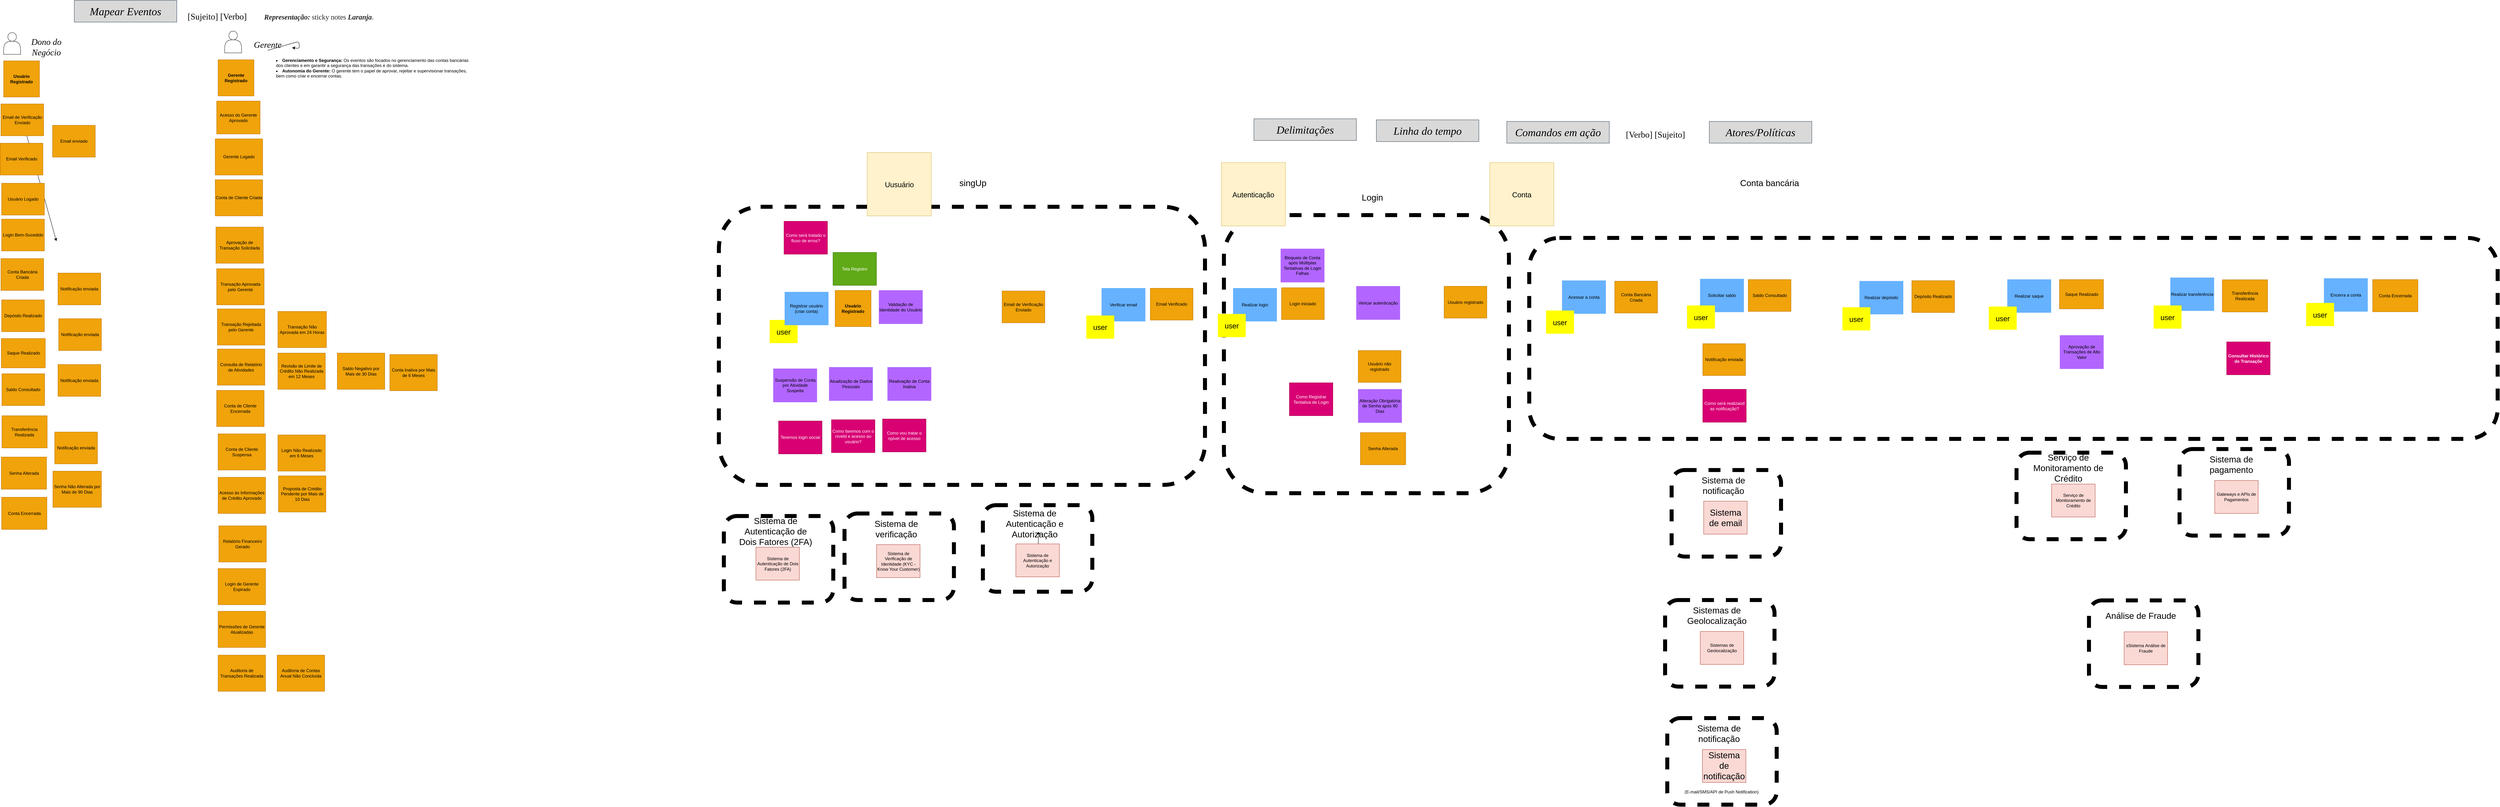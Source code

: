 <mxfile>
    <diagram id="eCkB2Y6Q5kxe24VxFly_" name="event storming">
        <mxGraphModel dx="5613" dy="5140" grid="0" gridSize="10" guides="1" tooltips="1" connect="1" arrows="1" fold="1" page="1" pageScale="1" pageWidth="827" pageHeight="1169" background="#ffffff" math="0" shadow="0">
            <root>
                <mxCell id="0"/>
                <mxCell id="1" parent="0"/>
                <mxCell id="1142" value="" style="rounded=1;whiteSpace=wrap;html=1;fillColor=none;fontColor=#ffffff;strokeColor=#000000;strokeWidth=11;dashed=1;" vertex="1" parent="1">
                    <mxGeometry x="2030.25" y="580" width="1341.75" height="768" as="geometry"/>
                </mxCell>
                <mxCell id="1143" value="" style="rounded=1;whiteSpace=wrap;html=1;fillColor=none;fontColor=#ffffff;strokeColor=#000000;strokeWidth=11;dashed=1;" vertex="1" parent="1">
                    <mxGeometry x="3424.25" y="602.95" width="786.75" height="768" as="geometry"/>
                </mxCell>
                <mxCell id="1069" value="" style="rounded=1;whiteSpace=wrap;html=1;fillColor=none;fontColor=#ffffff;strokeColor=#000000;strokeWidth=11;dashed=1;" vertex="1" parent="1">
                    <mxGeometry x="4648" y="1992" width="302" height="239" as="geometry"/>
                </mxCell>
                <mxCell id="822" value="" style="rounded=1;whiteSpace=wrap;html=1;fillColor=none;fontColor=#ffffff;strokeColor=#000000;strokeWidth=11;dashed=1;" parent="1" vertex="1">
                    <mxGeometry x="4660" y="1307" width="302" height="239" as="geometry"/>
                </mxCell>
                <mxCell id="6" value="&lt;font&gt;Mapear Eventos&lt;/font&gt;" style="rounded=0;whiteSpace=wrap;html=1;strokeColor=#314354;fontSize=30;fillColor=#D9D9D9;fontColor=#030303;fontFamily=Comic Sans MS;fontStyle=2" parent="1" vertex="1">
                    <mxGeometry x="251" y="10" width="283" height="60" as="geometry"/>
                </mxCell>
                <mxCell id="7" value="Dono do Negócio" style="text;html=1;strokeColor=none;fillColor=none;align=center;verticalAlign=middle;whiteSpace=wrap;rounded=0;fontColor=#050505;fontSize=24;fontFamily=Comic Sans MS;fontStyle=2" parent="1" vertex="1">
                    <mxGeometry x="107" y="124" width="134" height="30" as="geometry"/>
                </mxCell>
                <mxCell id="9" value="" style="shape=actor;whiteSpace=wrap;html=1;fontColor=#050505;strokeColor=#1F1F1F;" parent="1" vertex="1">
                    <mxGeometry x="56" y="99" width="47" height="60" as="geometry"/>
                </mxCell>
                <mxCell id="24" value="" style="edgeStyle=none;html=1;fontColor=#050505;startArrow=none;" parent="1" source="12" edge="1">
                    <mxGeometry relative="1" as="geometry">
                        <mxPoint x="201.741" y="675.0" as="targetPoint"/>
                    </mxGeometry>
                </mxCell>
                <mxCell id="11" value="Saque Realizado" style="shape=note;whiteSpace=wrap;html=1;backgroundOutline=1;darkOpacity=0.05;fillColor=#f0a30a;fontColor=#000000;strokeColor=#BD7000;size=0;" parent="1" vertex="1">
                    <mxGeometry x="49.5" y="943.81" width="121.5" height="81.01" as="geometry"/>
                </mxCell>
                <mxCell id="15" value="" style="shape=actor;whiteSpace=wrap;html=1;fontColor=#050505;strokeColor=#1F1F1F;" parent="1" vertex="1">
                    <mxGeometry x="666" y="95" width="47" height="60" as="geometry"/>
                </mxCell>
                <mxCell id="17" value="Gerente Logado" style="shape=note;whiteSpace=wrap;html=1;backgroundOutline=1;darkOpacity=0.05;fillColor=#f0a30a;fontColor=#000000;strokeColor=#BD7000;size=0;" parent="1" vertex="1">
                    <mxGeometry x="640" y="392.32" width="131" height="100" as="geometry"/>
                </mxCell>
                <mxCell id="30" value="Gerente" style="text;html=1;strokeColor=none;fillColor=none;align=center;verticalAlign=middle;whiteSpace=wrap;rounded=0;fontColor=#050505;fontSize=24;fontFamily=Comic Sans MS;fontStyle=2" parent="1" vertex="1">
                    <mxGeometry x="718" y="118" width="134" height="30" as="geometry"/>
                </mxCell>
                <mxCell id="58vuFV5wBw768jWy9gaz-33" value="[Sujeito] [Verbo]" style="text;html=1;strokeColor=none;fillColor=none;align=center;verticalAlign=middle;whiteSpace=wrap;rounded=0;fontColor=#050505;fontSize=24;fontFamily=Comic Sans MS;" parent="1" vertex="1">
                    <mxGeometry x="539" y="40" width="212.5" height="30" as="geometry"/>
                </mxCell>
                <mxCell id="BMqBm4EQpIkL8vKJQ7vR-39" style="edgeStyle=none;html=1;exitX=0.5;exitY=1;exitDx=0;exitDy=0;fontFamily=Comic Sans MS;fontSize=24;fontColor=#030303;" parent="1" source="30" target="30" edge="1">
                    <mxGeometry relative="1" as="geometry"/>
                </mxCell>
                <mxCell id="12" value="Email de Verificação Enviado" style="shape=note;whiteSpace=wrap;html=1;backgroundOutline=1;darkOpacity=0.05;fillColor=#f0a30a;fontColor=#000000;strokeColor=#BD7000;size=0;" parent="1" vertex="1">
                    <mxGeometry x="48.5" y="296" width="118" height="88" as="geometry"/>
                </mxCell>
                <mxCell id="35" value="Acesso do Gerente Aprovado" style="shape=note;whiteSpace=wrap;html=1;backgroundOutline=1;darkOpacity=0.05;fillColor=#f0a30a;fontColor=#000000;strokeColor=#BD7000;verticalAlign=middle;size=0;" parent="1" vertex="1">
                    <mxGeometry x="644" y="288" width="120" height="91" as="geometry"/>
                </mxCell>
                <mxCell id="36" value="Transferência Realizada" style="shape=note;whiteSpace=wrap;html=1;backgroundOutline=1;darkOpacity=0.05;fillColor=#f0a30a;fontColor=#000000;strokeColor=#BD7000;size=0;" parent="1" vertex="1">
                    <mxGeometry x="51.25" y="1157.0" width="125" height="89" as="geometry"/>
                </mxCell>
                <mxCell id="39" value="Comandos em ação" style="rounded=0;whiteSpace=wrap;html=1;strokeColor=#314354;fontSize=30;fillColor=#D9D9D9;fontColor=#030303;fontFamily=Comic Sans MS;fontStyle=2" parent="1" vertex="1">
                    <mxGeometry x="4205" y="344.32" width="283" height="60" as="geometry"/>
                </mxCell>
                <mxCell id="40" value="[Verbo] [Sujeito]" style="text;html=1;strokeColor=none;fillColor=none;align=center;verticalAlign=middle;whiteSpace=wrap;rounded=0;fontColor=#050505;fontSize=24;fontFamily=Comic Sans MS;" parent="1" vertex="1">
                    <mxGeometry x="4509" y="366.32" width="212.5" height="30" as="geometry"/>
                </mxCell>
                <mxCell id="85" value="Linha do tempo" style="rounded=0;whiteSpace=wrap;html=1;strokeColor=#314354;fontSize=30;fillColor=#D9D9D9;fontColor=#030303;fontFamily=Comic Sans MS;fontStyle=2" parent="1" vertex="1">
                    <mxGeometry x="3845" y="340" width="283" height="60" as="geometry"/>
                </mxCell>
                <mxCell id="Dizd84sY8us1NHsyG9Zg-530" value="Delimitações" style="rounded=0;whiteSpace=wrap;html=1;strokeColor=#314354;fontSize=30;fillColor=#D9D9D9;fontColor=#030303;fontFamily=Comic Sans MS;fontStyle=2" parent="1" vertex="1">
                    <mxGeometry x="3507" y="337" width="283" height="60" as="geometry"/>
                </mxCell>
                <mxCell id="ym7X-dYkMH4E9a0Dyk0I-491" value="Atores/Políticas" style="rounded=0;whiteSpace=wrap;html=1;strokeColor=#314354;fontSize=30;fillColor=#D9D9D9;fontColor=#030303;fontFamily=Comic Sans MS;fontStyle=2" parent="1" vertex="1">
                    <mxGeometry x="4764" y="344.32" width="283" height="60" as="geometry"/>
                </mxCell>
                <mxCell id="732" value="Depósito Realizado" style="shape=note;whiteSpace=wrap;html=1;backgroundOutline=1;darkOpacity=0.05;fillColor=#f0a30a;fontColor=#000000;strokeColor=#BD7000;size=0;" parent="1" vertex="1">
                    <mxGeometry x="50.5" y="837" width="118" height="88" as="geometry"/>
                </mxCell>
                <mxCell id="789" value="Login&amp;nbsp;" style="text;html=1;strokeColor=none;fillColor=none;align=center;verticalAlign=middle;whiteSpace=wrap;rounded=0;dashed=1;fontSize=24;fontColor=#000000;" parent="1" vertex="1">
                    <mxGeometry x="3689" y="540.19" width="297" height="30" as="geometry"/>
                </mxCell>
                <mxCell id="800" value="&lt;span style=&quot;font-size: 24px;&quot;&gt;Sistema de email&lt;/span&gt;" style="shape=note;whiteSpace=wrap;html=1;backgroundOutline=1;darkOpacity=0.05;fillColor=#fad9d5;strokeColor=#ae4132;verticalAlign=middle;size=0;fontColor=#000000;" parent="1" vertex="1">
                    <mxGeometry x="4748.5" y="1393" width="120" height="91" as="geometry"/>
                </mxCell>
                <mxCell id="801" value="&lt;strong&gt;Usuário Registrado&lt;/strong&gt;" style="shape=note;whiteSpace=wrap;html=1;backgroundOutline=1;darkOpacity=0.05;fillColor=#f0a30a;fontColor=#000000;strokeColor=#BD7000;size=0;" parent="1" vertex="1">
                    <mxGeometry x="56" y="177" width="99" height="100" as="geometry"/>
                </mxCell>
                <mxCell id="803" value="Email Verificado" style="shape=note;whiteSpace=wrap;html=1;backgroundOutline=1;darkOpacity=0.05;fillColor=#f0a30a;fontColor=#000000;strokeColor=#BD7000;size=0;" parent="1" vertex="1">
                    <mxGeometry x="46.5" y="404.32" width="118" height="88" as="geometry"/>
                </mxCell>
                <mxCell id="805" value="Login Bem-Sucedido" style="shape=note;whiteSpace=wrap;html=1;backgroundOutline=1;darkOpacity=0.05;fillColor=#f0a30a;fontColor=#000000;strokeColor=#BD7000;size=0;" parent="1" vertex="1">
                    <mxGeometry x="50.5" y="614" width="118" height="88" as="geometry"/>
                </mxCell>
                <mxCell id="806" value="Conta Bancária Criada" style="shape=note;whiteSpace=wrap;html=1;backgroundOutline=1;darkOpacity=0.05;fillColor=#f0a30a;fontColor=#000000;strokeColor=#BD7000;size=0;" parent="1" vertex="1">
                    <mxGeometry x="48.5" y="723" width="118" height="88" as="geometry"/>
                </mxCell>
                <mxCell id="807" value="Usuário Logado" style="shape=note;whiteSpace=wrap;html=1;backgroundOutline=1;darkOpacity=0.05;fillColor=#f0a30a;fontColor=#000000;strokeColor=#BD7000;size=0;" parent="1" vertex="1">
                    <mxGeometry x="50.5" y="514.95" width="118" height="88" as="geometry"/>
                </mxCell>
                <mxCell id="808" value="Saldo Consultado" style="shape=note;whiteSpace=wrap;html=1;backgroundOutline=1;darkOpacity=0.05;fillColor=#f0a30a;fontColor=#000000;strokeColor=#BD7000;size=0;" parent="1" vertex="1">
                    <mxGeometry x="51.25" y="1041" width="118" height="88" as="geometry"/>
                </mxCell>
                <mxCell id="809" value="&lt;strong&gt;Gerente Registrado&lt;/strong&gt;" style="shape=note;whiteSpace=wrap;html=1;backgroundOutline=1;darkOpacity=0.05;fillColor=#f0a30a;fontColor=#000000;strokeColor=#BD7000;size=0;" parent="1" vertex="1">
                    <mxGeometry x="648" y="174" width="99" height="100" as="geometry"/>
                </mxCell>
                <mxCell id="810" value="Conta de Cliente Criada" style="shape=note;whiteSpace=wrap;html=1;backgroundOutline=1;darkOpacity=0.05;fillColor=#f0a30a;fontColor=#000000;strokeColor=#BD7000;size=0;" parent="1" vertex="1">
                    <mxGeometry x="640" y="505.19" width="131" height="100" as="geometry"/>
                </mxCell>
                <mxCell id="812" value="Aprovação de Transação Solicitada" style="shape=note;whiteSpace=wrap;html=1;backgroundOutline=1;darkOpacity=0.05;fillColor=#f0a30a;fontColor=#000000;strokeColor=#BD7000;size=0;" parent="1" vertex="1">
                    <mxGeometry x="642" y="636" width="131" height="100" as="geometry"/>
                </mxCell>
                <mxCell id="824" value="Sistema de notificação" style="text;html=1;strokeColor=none;fillColor=none;align=center;verticalAlign=middle;whiteSpace=wrap;rounded=0;dashed=1;fontSize=24;fontColor=#000000;" parent="1" vertex="1">
                    <mxGeometry x="4700" y="1335" width="206" height="30" as="geometry"/>
                </mxCell>
                <mxCell id="845" value="Conta bancária" style="text;html=1;strokeColor=none;fillColor=none;align=center;verticalAlign=middle;whiteSpace=wrap;rounded=0;dashed=1;fontSize=24;fontColor=#000000;" parent="1" vertex="1">
                    <mxGeometry x="4782" y="474" width="297" height="82" as="geometry"/>
                </mxCell>
                <mxCell id="909" value="Tela Registro" style="shape=note;whiteSpace=wrap;html=1;backgroundOutline=1;darkOpacity=0.05;fillColor=#60a917;fontColor=#ffffff;strokeColor=#2D7600;verticalAlign=middle;size=0;" parent="1" vertex="1">
                    <mxGeometry x="2345.25" y="706" width="120" height="91" as="geometry"/>
                </mxCell>
                <mxCell id="1004" value="user" style="shape=note;whiteSpace=wrap;html=1;backgroundOutline=1;darkOpacity=0.05;fillColor=#FFFF00;fontColor=#000000;strokeColor=#FFFF00;verticalAlign=middle;size=0;direction=north;fontSize=20;" parent="1" vertex="1">
                    <mxGeometry x="2171" y="893" width="76" height="63" as="geometry"/>
                </mxCell>
                <mxCell id="1024" value="Senha Alterada" style="shape=note;whiteSpace=wrap;html=1;backgroundOutline=1;darkOpacity=0.05;fillColor=#f0a30a;fontColor=#000000;strokeColor=#BD7000;size=0;" vertex="1" parent="1">
                    <mxGeometry x="49.5" y="1271.0" width="125" height="89" as="geometry"/>
                </mxCell>
                <mxCell id="1025" value="Conta Encerrada" style="shape=note;whiteSpace=wrap;html=1;backgroundOutline=1;darkOpacity=0.05;fillColor=#f0a30a;fontColor=#000000;strokeColor=#BD7000;size=0;" vertex="1" parent="1">
                    <mxGeometry x="50.5" y="1382.0" width="125" height="89" as="geometry"/>
                </mxCell>
                <mxCell id="1026" value="Transação Aprovada pelo Gerente" style="shape=note;whiteSpace=wrap;html=1;backgroundOutline=1;darkOpacity=0.05;fillColor=#f0a30a;fontColor=#000000;strokeColor=#BD7000;size=0;" vertex="1" parent="1">
                    <mxGeometry x="644" y="751" width="131" height="100" as="geometry"/>
                </mxCell>
                <mxCell id="1027" value="Transação Rejeitada pelo Gerente" style="shape=note;whiteSpace=wrap;html=1;backgroundOutline=1;darkOpacity=0.05;fillColor=#f0a30a;fontColor=#000000;strokeColor=#BD7000;size=0;" vertex="1" parent="1">
                    <mxGeometry x="646" y="862" width="131" height="100" as="geometry"/>
                </mxCell>
                <mxCell id="1028" value="Consulta de Relatório de Atividades" style="shape=note;whiteSpace=wrap;html=1;backgroundOutline=1;darkOpacity=0.05;fillColor=#f0a30a;fontColor=#000000;strokeColor=#BD7000;size=0;" vertex="1" parent="1">
                    <mxGeometry x="646" y="972.7" width="131" height="100" as="geometry"/>
                </mxCell>
                <mxCell id="1029" value="Conta de Cliente Encerrada" style="shape=note;whiteSpace=wrap;html=1;backgroundOutline=1;darkOpacity=0.05;fillColor=#f0a30a;fontColor=#000000;strokeColor=#BD7000;size=0;" vertex="1" parent="1">
                    <mxGeometry x="644" y="1087" width="131" height="100" as="geometry"/>
                </mxCell>
                <mxCell id="1030" value="Conta de Cliente Suspensa" style="shape=note;whiteSpace=wrap;html=1;backgroundOutline=1;darkOpacity=0.05;fillColor=#f0a30a;fontColor=#000000;strokeColor=#BD7000;size=0;" vertex="1" parent="1">
                    <mxGeometry x="648" y="1207" width="131" height="100" as="geometry"/>
                </mxCell>
                <mxCell id="1031" value="Acesso às Informações de Crédito Aprovado" style="shape=note;whiteSpace=wrap;html=1;backgroundOutline=1;darkOpacity=0.05;fillColor=#f0a30a;fontColor=#000000;strokeColor=#BD7000;size=0;" vertex="1" parent="1">
                    <mxGeometry x="648" y="1327" width="131" height="100" as="geometry"/>
                </mxCell>
                <mxCell id="1032" value="Relatório Financeiro Gerado" style="shape=note;whiteSpace=wrap;html=1;backgroundOutline=1;darkOpacity=0.05;fillColor=#f0a30a;fontColor=#000000;strokeColor=#BD7000;size=0;" vertex="1" parent="1">
                    <mxGeometry x="650" y="1461" width="131" height="100" as="geometry"/>
                </mxCell>
                <mxCell id="1033" value="Login de Gerente Expirado" style="shape=note;whiteSpace=wrap;html=1;backgroundOutline=1;darkOpacity=0.05;fillColor=#f0a30a;fontColor=#000000;strokeColor=#BD7000;size=0;" vertex="1" parent="1">
                    <mxGeometry x="648" y="1579" width="131" height="100" as="geometry"/>
                </mxCell>
                <mxCell id="1034" value="Permissões de Gerente Atualizadas" style="shape=note;whiteSpace=wrap;html=1;backgroundOutline=1;darkOpacity=0.05;fillColor=#f0a30a;fontColor=#000000;strokeColor=#BD7000;size=0;" vertex="1" parent="1">
                    <mxGeometry x="648" y="1697" width="131" height="100" as="geometry"/>
                </mxCell>
                <mxCell id="1035" value="Auditoria de Transações Realizada" style="shape=note;whiteSpace=wrap;html=1;backgroundOutline=1;darkOpacity=0.05;fillColor=#f0a30a;fontColor=#000000;strokeColor=#BD7000;size=0;" vertex="1" parent="1">
                    <mxGeometry x="648" y="1818" width="131" height="100" as="geometry"/>
                </mxCell>
                <mxCell id="1036" value="&lt;li&gt;&lt;strong&gt;Gerenciamento e Segurança:&lt;/strong&gt; Os eventos são focados no gerenciamento das contas bancárias dos clientes e em garantir a segurança das transações e do sistema.&lt;/li&gt;&lt;li&gt;&lt;strong&gt;Autonomia do Gerente:&lt;/strong&gt; O gerente tem o papel de aprovar, rejeitar e supervisionar transações, bem como criar e encerrar contas.&lt;/li&gt;" style="text;whiteSpace=wrap;html=1;fontColor=#000000;" vertex="1" parent="1">
                    <mxGeometry x="806" y="162" width="550" height="92" as="geometry"/>
                </mxCell>
                <mxCell id="1037" value="&lt;strong&gt;Usuário Registrado&lt;/strong&gt;" style="shape=note;whiteSpace=wrap;html=1;backgroundOutline=1;darkOpacity=0.05;fillColor=#f0a30a;fontColor=#000000;strokeColor=#BD7000;size=0;" vertex="1" parent="1">
                    <mxGeometry x="2351.25" y="811" width="99" height="100" as="geometry"/>
                </mxCell>
                <mxCell id="1038" value="Email de Verificação Enviado" style="shape=note;whiteSpace=wrap;html=1;backgroundOutline=1;darkOpacity=0.05;fillColor=#f0a30a;fontColor=#000000;strokeColor=#BD7000;size=0;" vertex="1" parent="1">
                    <mxGeometry x="2812" y="812.5" width="118" height="88" as="geometry"/>
                </mxCell>
                <mxCell id="1039" value="Email Verificado" style="shape=note;whiteSpace=wrap;html=1;backgroundOutline=1;darkOpacity=0.05;fillColor=#f0a30a;fontColor=#000000;strokeColor=#BD7000;size=0;" vertex="1" parent="1">
                    <mxGeometry x="3221" y="805.0" width="118" height="88" as="geometry"/>
                </mxCell>
                <mxCell id="1040" value="Usuário registrado" style="shape=note;whiteSpace=wrap;html=1;backgroundOutline=1;darkOpacity=0.05;fillColor=#f0a30a;fontColor=#000000;strokeColor=#BD7000;size=0;" vertex="1" parent="1">
                    <mxGeometry x="4032" y="799.5" width="118" height="88" as="geometry"/>
                </mxCell>
                <mxCell id="1042" value="&lt;strong style=&quot;box-sizing: inherit; font-weight: 700; font-family: source-serif-pro, Georgia, Cambria, &amp;quot;Times New Roman&amp;quot;, Times, serif; color: rgb(36, 36, 36); font-size: 20px; font-style: normal; font-variant-ligatures: normal; font-variant-caps: normal; letter-spacing: -0.06px; orphans: 2; text-align: start; text-indent: 0px; text-transform: none; widows: 2; word-spacing: 0px; -webkit-text-stroke-width: 0px; background-color: rgb(255, 255, 255); text-decoration-thickness: initial; text-decoration-style: initial; text-decoration-color: initial;&quot; class=&quot;mv gv&quot;&gt;&lt;em style=&quot;box-sizing: inherit; font-style: italic;&quot; class=&quot;nv&quot;&gt;Representação:&lt;/em&gt;&lt;/strong&gt;&lt;span style=&quot;color: rgb(36, 36, 36); font-family: source-serif-pro, Georgia, Cambria, &amp;quot;Times New Roman&amp;quot;, Times, serif; font-size: 20px; font-style: normal; font-variant-ligatures: normal; font-variant-caps: normal; font-weight: 400; letter-spacing: -0.06px; orphans: 2; text-align: start; text-indent: 0px; text-transform: none; widows: 2; word-spacing: 0px; -webkit-text-stroke-width: 0px; background-color: rgb(255, 255, 255); text-decoration-thickness: initial; text-decoration-style: initial; text-decoration-color: initial; float: none; display: inline !important;&quot;&gt;&lt;span&gt;&amp;nbsp;&lt;/span&gt;sticky notes&lt;span&gt;&amp;nbsp;&lt;/span&gt;&lt;/span&gt;&lt;strong style=&quot;box-sizing: inherit; font-weight: 700; font-family: source-serif-pro, Georgia, Cambria, &amp;quot;Times New Roman&amp;quot;, Times, serif; color: rgb(36, 36, 36); font-size: 20px; font-style: normal; font-variant-ligatures: normal; font-variant-caps: normal; letter-spacing: -0.06px; orphans: 2; text-align: start; text-indent: 0px; text-transform: none; widows: 2; word-spacing: 0px; -webkit-text-stroke-width: 0px; background-color: rgb(255, 255, 255); text-decoration-thickness: initial; text-decoration-style: initial; text-decoration-color: initial;&quot; class=&quot;mv gv&quot;&gt;&lt;em style=&quot;box-sizing: inherit; font-style: italic;&quot; class=&quot;nv&quot;&gt;Laranja&lt;/em&gt;&lt;/strong&gt;&lt;span style=&quot;color: rgb(36, 36, 36); font-family: source-serif-pro, Georgia, Cambria, &amp;quot;Times New Roman&amp;quot;, Times, serif; font-size: 20px; font-style: normal; font-variant-ligatures: normal; font-variant-caps: normal; font-weight: 400; letter-spacing: -0.06px; orphans: 2; text-align: start; text-indent: 0px; text-transform: none; widows: 2; word-spacing: 0px; -webkit-text-stroke-width: 0px; background-color: rgb(255, 255, 255); text-decoration-thickness: initial; text-decoration-style: initial; text-decoration-color: initial; float: none; display: inline !important;&quot;&gt;.&lt;/span&gt;" style="text;whiteSpace=wrap;html=1;fontColor=#000000;" vertex="1" parent="1">
                    <mxGeometry x="773.003" y="36.997" width="330" height="46" as="geometry"/>
                </mxCell>
                <mxCell id="1044" value="Conta Bancária Criada" style="shape=note;whiteSpace=wrap;html=1;backgroundOutline=1;darkOpacity=0.05;fillColor=#f0a30a;fontColor=#000000;strokeColor=#BD7000;size=0;" vertex="1" parent="1">
                    <mxGeometry x="4503" y="785.5" width="118" height="88" as="geometry"/>
                </mxCell>
                <mxCell id="1045" value="Depósito Realizado" style="shape=note;whiteSpace=wrap;html=1;backgroundOutline=1;darkOpacity=0.05;fillColor=#f0a30a;fontColor=#000000;strokeColor=#BD7000;size=0;" vertex="1" parent="1">
                    <mxGeometry x="5323" y="784" width="118" height="88" as="geometry"/>
                </mxCell>
                <mxCell id="1046" value="Saque Realizado" style="shape=note;whiteSpace=wrap;html=1;backgroundOutline=1;darkOpacity=0.05;fillColor=#f0a30a;fontColor=#000000;strokeColor=#BD7000;size=0;" vertex="1" parent="1">
                    <mxGeometry x="5730.5" y="781" width="121.5" height="81.01" as="geometry"/>
                </mxCell>
                <mxCell id="1047" value="Saldo Consultado" style="shape=note;whiteSpace=wrap;html=1;backgroundOutline=1;darkOpacity=0.05;fillColor=#f0a30a;fontColor=#000000;strokeColor=#BD7000;size=0;" vertex="1" parent="1">
                    <mxGeometry x="4871.5" y="781" width="118" height="88" as="geometry"/>
                </mxCell>
                <mxCell id="1048" value="Transferência Realizada" style="shape=note;whiteSpace=wrap;html=1;backgroundOutline=1;darkOpacity=0.05;fillColor=#f0a30a;fontColor=#000000;strokeColor=#BD7000;size=0;" vertex="1" parent="1">
                    <mxGeometry x="6180" y="781.5" width="125" height="89" as="geometry"/>
                </mxCell>
                <mxCell id="1049" value="Senha Alterada" style="shape=note;whiteSpace=wrap;html=1;backgroundOutline=1;darkOpacity=0.05;fillColor=#f0a30a;fontColor=#000000;strokeColor=#BD7000;size=0;" vertex="1" parent="1">
                    <mxGeometry x="3801" y="1203.51" width="125" height="89" as="geometry"/>
                </mxCell>
                <mxCell id="1050" value="Conta Encerrada" style="shape=note;whiteSpace=wrap;html=1;backgroundOutline=1;darkOpacity=0.05;fillColor=#f0a30a;fontColor=#000000;strokeColor=#BD7000;size=0;" vertex="1" parent="1">
                    <mxGeometry x="6595" y="781.0" width="125" height="89" as="geometry"/>
                </mxCell>
                <mxCell id="1052" value="Proposta de Crédito Pendente por Mais de 10 Dias" style="shape=note;whiteSpace=wrap;html=1;backgroundOutline=1;darkOpacity=0.05;fillColor=#f0a30a;fontColor=#000000;strokeColor=#BD7000;size=0;" vertex="1" parent="1">
                    <mxGeometry x="814.5" y="1323" width="131" height="100" as="geometry"/>
                </mxCell>
                <mxCell id="1053" value="Conta Inativa por Mais de 6 Meses" style="shape=note;whiteSpace=wrap;html=1;backgroundOutline=1;darkOpacity=0.05;fillColor=#f0a30a;fontColor=#000000;strokeColor=#BD7000;size=0;" vertex="1" parent="1">
                    <mxGeometry x="1122" y="988" width="131" height="100" as="geometry"/>
                </mxCell>
                <mxCell id="1054" value="Transação Não Aprovada em 24 Horas" style="shape=note;whiteSpace=wrap;html=1;backgroundOutline=1;darkOpacity=0.05;fillColor=#f0a30a;fontColor=#000000;strokeColor=#BD7000;size=0;" vertex="1" parent="1">
                    <mxGeometry x="813" y="869" width="134" height="100" as="geometry"/>
                </mxCell>
                <mxCell id="1055" value="Senha Não Alterada por Mais de 90 Dias" style="shape=note;whiteSpace=wrap;html=1;backgroundOutline=1;darkOpacity=0.05;fillColor=#f0a30a;fontColor=#000000;strokeColor=#BD7000;size=0;" vertex="1" parent="1">
                    <mxGeometry x="192" y="1310" width="134" height="100" as="geometry"/>
                </mxCell>
                <mxCell id="1056" value="Revisão de Limite de Crédito Não Realizada em 12 Meses" style="shape=note;whiteSpace=wrap;html=1;backgroundOutline=1;darkOpacity=0.05;fillColor=#f0a30a;fontColor=#000000;strokeColor=#BD7000;size=0;" vertex="1" parent="1">
                    <mxGeometry x="813" y="984" width="131" height="100" as="geometry"/>
                </mxCell>
                <mxCell id="1057" value="Saldo Negativo por Mais de 30 Dias" style="shape=note;whiteSpace=wrap;html=1;backgroundOutline=1;darkOpacity=0.05;fillColor=#f0a30a;fontColor=#000000;strokeColor=#BD7000;size=0;" vertex="1" parent="1">
                    <mxGeometry x="977" y="984" width="131" height="100" as="geometry"/>
                </mxCell>
                <mxCell id="1058" value="Login Não Realizado em 6 Meses" style="shape=note;whiteSpace=wrap;html=1;backgroundOutline=1;darkOpacity=0.05;fillColor=#f0a30a;fontColor=#000000;strokeColor=#BD7000;size=0;" vertex="1" parent="1">
                    <mxGeometry x="813" y="1210" width="131" height="100" as="geometry"/>
                </mxCell>
                <mxCell id="1060" value="Auditoria de Contas Anual Não Concluída" style="shape=note;whiteSpace=wrap;html=1;backgroundOutline=1;darkOpacity=0.05;fillColor=#f0a30a;fontColor=#000000;strokeColor=#BD7000;size=0;" vertex="1" parent="1">
                    <mxGeometry x="811" y="1818" width="131" height="100" as="geometry"/>
                </mxCell>
                <mxCell id="1061" value="Email enviado" style="shape=note;whiteSpace=wrap;html=1;backgroundOutline=1;darkOpacity=0.05;fillColor=#f0a30a;fontColor=#000000;strokeColor=#BD7000;size=0;" vertex="1" parent="1">
                    <mxGeometry x="191" y="355" width="118" height="88" as="geometry"/>
                </mxCell>
                <mxCell id="1062" value="Notificação enviada" style="shape=note;whiteSpace=wrap;html=1;backgroundOutline=1;darkOpacity=0.05;fillColor=#f0a30a;fontColor=#000000;strokeColor=#BD7000;size=0;" vertex="1" parent="1">
                    <mxGeometry x="206" y="763" width="118" height="88" as="geometry"/>
                </mxCell>
                <mxCell id="1063" value="Notificação enviada" style="shape=note;whiteSpace=wrap;html=1;backgroundOutline=1;darkOpacity=0.05;fillColor=#f0a30a;fontColor=#000000;strokeColor=#BD7000;size=0;" vertex="1" parent="1">
                    <mxGeometry x="208" y="889" width="118" height="88" as="geometry"/>
                </mxCell>
                <mxCell id="1064" value="Notificação enviada" style="shape=note;whiteSpace=wrap;html=1;backgroundOutline=1;darkOpacity=0.05;fillColor=#f0a30a;fontColor=#000000;strokeColor=#BD7000;size=0;" vertex="1" parent="1">
                    <mxGeometry x="206" y="1015.51" width="118" height="88" as="geometry"/>
                </mxCell>
                <mxCell id="1065" value="Notificação enviada" style="shape=note;whiteSpace=wrap;html=1;backgroundOutline=1;darkOpacity=0.05;fillColor=#f0a30a;fontColor=#000000;strokeColor=#BD7000;size=0;" vertex="1" parent="1">
                    <mxGeometry x="197" y="1202" width="118" height="88" as="geometry"/>
                </mxCell>
                <mxCell id="1068" value="Sistema de notificação" style="text;html=1;strokeColor=none;fillColor=none;align=center;verticalAlign=middle;whiteSpace=wrap;rounded=0;dashed=1;fontSize=24;fontColor=#000000;" vertex="1" parent="1">
                    <mxGeometry x="4688" y="2020" width="206" height="30" as="geometry"/>
                </mxCell>
                <mxCell id="1070" value="Notificação enviada" style="shape=note;whiteSpace=wrap;html=1;backgroundOutline=1;darkOpacity=0.05;fillColor=#f0a30a;fontColor=#000000;strokeColor=#BD7000;size=0;" vertex="1" parent="1">
                    <mxGeometry x="4746" y="958" width="118" height="88" as="geometry"/>
                </mxCell>
                <mxCell id="1081" value="Como será tratado o fluxo de erros?" style="shape=note;whiteSpace=wrap;html=1;backgroundOutline=1;darkOpacity=0.05;fillColor=#d80073;fontColor=#ffffff;strokeColor=#A50040;verticalAlign=middle;size=0;" vertex="1" parent="1">
                    <mxGeometry x="2210" y="620" width="120" height="91" as="geometry"/>
                </mxCell>
                <mxCell id="1082" value="Como será realizaod as notificação?" style="shape=note;whiteSpace=wrap;html=1;backgroundOutline=1;darkOpacity=0.05;fillColor=#d80073;fontColor=#ffffff;strokeColor=#A50040;verticalAlign=middle;size=0;" vertex="1" parent="1">
                    <mxGeometry x="4746" y="1084" width="120" height="91" as="geometry"/>
                </mxCell>
                <mxCell id="1083" value="Como faremos com o níveld e acesso ao usuário?" style="shape=note;whiteSpace=wrap;html=1;backgroundOutline=1;darkOpacity=0.05;fillColor=#d80073;fontColor=#ffffff;strokeColor=#A50040;verticalAlign=middle;size=0;" vertex="1" parent="1">
                    <mxGeometry x="2341" y="1168" width="120" height="91" as="geometry"/>
                </mxCell>
                <mxCell id="1084" value="Validação de Identidade do Usuário" style="shape=note;whiteSpace=wrap;html=1;backgroundOutline=1;darkOpacity=0.05;fillColor=#B266FF;fontColor=#000000;strokeColor=#B266FF;verticalAlign=middle;size=0;" vertex="1" parent="1">
                    <mxGeometry x="2472.25" y="811" width="120" height="92" as="geometry"/>
                </mxCell>
                <mxCell id="1085" value="Bloqueio de Conta após Múltiplas Tentativas de Login Falhas" style="shape=note;whiteSpace=wrap;html=1;backgroundOutline=1;darkOpacity=0.05;fillColor=#B266FF;fontColor=#000000;strokeColor=#B266FF;verticalAlign=middle;size=0;" vertex="1" parent="1">
                    <mxGeometry x="3581.25" y="696.2" width="120" height="92" as="geometry"/>
                </mxCell>
                <mxCell id="1087" value="Login iniciado" style="shape=note;whiteSpace=wrap;html=1;backgroundOutline=1;darkOpacity=0.05;fillColor=#f0a30a;fontColor=#000000;strokeColor=#BD7000;size=0;" vertex="1" parent="1">
                    <mxGeometry x="3583.25" y="803.5" width="118" height="88" as="geometry"/>
                </mxCell>
                <mxCell id="1088" value="Alteração Obrigatória de Senha após 90 Dias" style="shape=note;whiteSpace=wrap;html=1;backgroundOutline=1;darkOpacity=0.05;fillColor=#B266FF;fontColor=#000000;strokeColor=#B266FF;verticalAlign=middle;size=0;" vertex="1" parent="1">
                    <mxGeometry x="3795" y="1084" width="120" height="92" as="geometry"/>
                </mxCell>
                <mxCell id="1089" value="Aprovação de Transações de Alto Valor" style="shape=note;whiteSpace=wrap;html=1;backgroundOutline=1;darkOpacity=0.05;fillColor=#B266FF;fontColor=#000000;strokeColor=#B266FF;verticalAlign=middle;size=0;" vertex="1" parent="1">
                    <mxGeometry x="5732" y="935.19" width="120" height="92" as="geometry"/>
                </mxCell>
                <mxCell id="1092" value="Reativação de Conta Inativa" style="shape=note;whiteSpace=wrap;html=1;backgroundOutline=1;darkOpacity=0.05;fillColor=#B266FF;fontColor=#000000;strokeColor=#B266FF;verticalAlign=middle;size=0;" vertex="1" parent="1">
                    <mxGeometry x="2496" y="1023.31" width="120" height="92" as="geometry"/>
                </mxCell>
                <mxCell id="1093" value="Suspensão de Conta por Atividade Suspeita" style="shape=note;whiteSpace=wrap;html=1;backgroundOutline=1;darkOpacity=0.05;fillColor=#B266FF;fontColor=#000000;strokeColor=#B266FF;verticalAlign=middle;size=0;" vertex="1" parent="1">
                    <mxGeometry x="2180.75" y="1027.19" width="120" height="92" as="geometry"/>
                </mxCell>
                <mxCell id="1094" value="Atualização de Dados Pessoais" style="shape=note;whiteSpace=wrap;html=1;backgroundOutline=1;darkOpacity=0.05;fillColor=#B266FF;fontColor=#000000;strokeColor=#B266FF;verticalAlign=middle;size=0;" vertex="1" parent="1">
                    <mxGeometry x="2334.75" y="1023.19" width="120" height="92" as="geometry"/>
                </mxCell>
                <mxCell id="1095" value="" style="rounded=1;whiteSpace=wrap;html=1;fillColor=none;fontColor=#ffffff;strokeColor=#000000;strokeWidth=11;dashed=1;" vertex="1" parent="1">
                    <mxGeometry x="2377" y="1427" width="302" height="239" as="geometry"/>
                </mxCell>
                <mxCell id="1096" value="Sistema de Verificação de Identidade (KYC - Know Your Customer)" style="shape=note;whiteSpace=wrap;html=1;backgroundOutline=1;darkOpacity=0.05;fillColor=#fad9d5;strokeColor=#ae4132;verticalAlign=middle;size=0;fontColor=#000000;" vertex="1" parent="1">
                    <mxGeometry x="2465.5" y="1513" width="120" height="91" as="geometry"/>
                </mxCell>
                <mxCell id="1097" value="Sistema de verificação" style="text;html=1;strokeColor=none;fillColor=none;align=center;verticalAlign=middle;whiteSpace=wrap;rounded=0;dashed=1;fontSize=24;fontColor=#000000;" vertex="1" parent="1">
                    <mxGeometry x="2417" y="1455" width="206" height="30" as="geometry"/>
                </mxCell>
                <mxCell id="1098" value="" style="rounded=1;whiteSpace=wrap;html=1;fillColor=none;fontColor=#ffffff;strokeColor=#000000;strokeWidth=11;dashed=1;" vertex="1" parent="1">
                    <mxGeometry x="2759" y="1404" width="302" height="239" as="geometry"/>
                </mxCell>
                <mxCell id="1101" style="edgeStyle=none;html=1;entryX=0.553;entryY=1.195;entryDx=0;entryDy=0;entryPerimeter=0;fontColor=#000000;" edge="1" parent="1" source="1099" target="1100">
                    <mxGeometry relative="1" as="geometry"/>
                </mxCell>
                <mxCell id="1099" value="Sistema de Autenticação e Autorização" style="shape=note;whiteSpace=wrap;html=1;backgroundOutline=1;darkOpacity=0.05;fillColor=#fad9d5;strokeColor=#ae4132;verticalAlign=middle;size=0;fontColor=#000000;" vertex="1" parent="1">
                    <mxGeometry x="2850" y="1511" width="120" height="91" as="geometry"/>
                </mxCell>
                <mxCell id="1100" value="Sistema de Autenticação e Autorização" style="text;html=1;strokeColor=none;fillColor=none;align=center;verticalAlign=middle;whiteSpace=wrap;rounded=0;dashed=1;fontSize=24;fontColor=#000000;" vertex="1" parent="1">
                    <mxGeometry x="2799" y="1441" width="206" height="30" as="geometry"/>
                </mxCell>
                <mxCell id="1102" value="&lt;span style=&quot;font-size: 24px;&quot;&gt;Sistema de notificação&lt;/span&gt;" style="shape=note;whiteSpace=wrap;html=1;backgroundOutline=1;darkOpacity=0.05;fillColor=#fad9d5;strokeColor=#ae4132;verticalAlign=middle;size=0;fontColor=#000000;" vertex="1" parent="1">
                    <mxGeometry x="4745" y="2078.8" width="120" height="91" as="geometry"/>
                </mxCell>
                <mxCell id="1103" value="(E-mail/SMS/API de Push Notification)" style="text;whiteSpace=wrap;html=1;fontColor=#000000;" vertex="1" parent="1">
                    <mxGeometry x="4694.004" y="2181.799" width="232" height="36" as="geometry"/>
                </mxCell>
                <mxCell id="1104" value="" style="rounded=1;whiteSpace=wrap;html=1;fillColor=none;fontColor=#ffffff;strokeColor=#000000;strokeWidth=11;dashed=1;" vertex="1" parent="1">
                    <mxGeometry x="6062" y="1249" width="302" height="239" as="geometry"/>
                </mxCell>
                <mxCell id="1105" value="Sistema de pagamento" style="text;html=1;strokeColor=none;fillColor=none;align=center;verticalAlign=middle;whiteSpace=wrap;rounded=0;dashed=1;fontSize=24;fontColor=#000000;" vertex="1" parent="1">
                    <mxGeometry x="6102" y="1277" width="206" height="30" as="geometry"/>
                </mxCell>
                <mxCell id="1106" value="Gateways e APIs de Pagamentos" style="shape=note;whiteSpace=wrap;html=1;backgroundOutline=1;darkOpacity=0.05;fillColor=#fad9d5;strokeColor=#ae4132;verticalAlign=middle;size=0;fontColor=#000000;" vertex="1" parent="1">
                    <mxGeometry x="6159" y="1335.8" width="120" height="91" as="geometry"/>
                </mxCell>
                <mxCell id="1108" value="" style="rounded=1;whiteSpace=wrap;html=1;fillColor=none;fontColor=#ffffff;strokeColor=#000000;strokeWidth=11;dashed=1;" vertex="1" parent="1">
                    <mxGeometry x="5812" y="1667" width="302" height="239" as="geometry"/>
                </mxCell>
                <mxCell id="1109" value="Análise de Fraude" style="text;html=1;strokeColor=none;fillColor=none;align=center;verticalAlign=middle;whiteSpace=wrap;rounded=0;dashed=1;fontSize=24;fontColor=#000000;" vertex="1" parent="1">
                    <mxGeometry x="5852" y="1695" width="206" height="30" as="geometry"/>
                </mxCell>
                <mxCell id="1110" value="sSistema&amp;nbsp;Análise de Fraude" style="shape=note;whiteSpace=wrap;html=1;backgroundOutline=1;darkOpacity=0.05;fillColor=#fad9d5;strokeColor=#ae4132;verticalAlign=middle;size=0;fontColor=#000000;" vertex="1" parent="1">
                    <mxGeometry x="5909" y="1753.8" width="120" height="91" as="geometry"/>
                </mxCell>
                <mxCell id="1112" value="" style="rounded=1;whiteSpace=wrap;html=1;fillColor=none;fontColor=#ffffff;strokeColor=#000000;strokeWidth=11;dashed=1;" vertex="1" parent="1">
                    <mxGeometry x="4642" y="1666" width="302" height="239" as="geometry"/>
                </mxCell>
                <mxCell id="1113" value="Sistemas de Geolocalização" style="text;html=1;strokeColor=none;fillColor=none;align=center;verticalAlign=middle;whiteSpace=wrap;rounded=0;dashed=1;fontSize=24;fontColor=#000000;" vertex="1" parent="1">
                    <mxGeometry x="4682" y="1694" width="206" height="30" as="geometry"/>
                </mxCell>
                <mxCell id="1114" value="Sistemas de Geolocalização" style="shape=note;whiteSpace=wrap;html=1;backgroundOutline=1;darkOpacity=0.05;fillColor=#fad9d5;strokeColor=#ae4132;verticalAlign=middle;size=0;fontColor=#000000;" vertex="1" parent="1">
                    <mxGeometry x="4739" y="1752.8" width="120" height="91" as="geometry"/>
                </mxCell>
                <mxCell id="1116" value="" style="rounded=1;whiteSpace=wrap;html=1;fillColor=none;fontColor=#ffffff;strokeColor=#000000;strokeWidth=11;dashed=1;" vertex="1" parent="1">
                    <mxGeometry x="2044" y="1434" width="302" height="239" as="geometry"/>
                </mxCell>
                <mxCell id="1117" value="Sistema de Autenticação de Dois Fatores (2FA)" style="shape=note;whiteSpace=wrap;html=1;backgroundOutline=1;darkOpacity=0.05;fillColor=#fad9d5;strokeColor=#ae4132;verticalAlign=middle;size=0;fontColor=#000000;" vertex="1" parent="1">
                    <mxGeometry x="2132.5" y="1520" width="120" height="91" as="geometry"/>
                </mxCell>
                <mxCell id="1118" value="Sistema de Autenticação de Dois Fatores (2FA)" style="text;html=1;strokeColor=none;fillColor=none;align=center;verticalAlign=middle;whiteSpace=wrap;rounded=0;dashed=1;fontSize=24;fontColor=#000000;" vertex="1" parent="1">
                    <mxGeometry x="2084" y="1462" width="206" height="30" as="geometry"/>
                </mxCell>
                <mxCell id="1119" value="" style="rounded=1;whiteSpace=wrap;html=1;fillColor=none;fontColor=#ffffff;strokeColor=#000000;strokeWidth=11;dashed=1;" vertex="1" parent="1">
                    <mxGeometry x="5612" y="1259" width="302" height="239" as="geometry"/>
                </mxCell>
                <mxCell id="1120" value="Serviço de Monitoramento de Crédito" style="text;html=1;strokeColor=none;fillColor=none;align=center;verticalAlign=middle;whiteSpace=wrap;rounded=0;dashed=1;fontSize=24;fontColor=#000000;" vertex="1" parent="1">
                    <mxGeometry x="5652" y="1287" width="206" height="30" as="geometry"/>
                </mxCell>
                <mxCell id="1121" value="Serviço de Monitoramento de Crédito" style="shape=note;whiteSpace=wrap;html=1;backgroundOutline=1;darkOpacity=0.05;fillColor=#fad9d5;strokeColor=#ae4132;verticalAlign=middle;size=0;fontColor=#000000;" vertex="1" parent="1">
                    <mxGeometry x="5709" y="1345.8" width="120" height="91" as="geometry"/>
                </mxCell>
                <mxCell id="1124" value="Registrar usuário&lt;br&gt;(criar conta)" style="shape=note;whiteSpace=wrap;html=1;backgroundOutline=1;darkOpacity=0.05;fillColor=#66B2FF;fontColor=#000000;strokeColor=#66B2FF;verticalAlign=middle;size=0;" vertex="1" parent="1">
                    <mxGeometry x="2212.25" y="815.5" width="120" height="91" as="geometry"/>
                </mxCell>
                <mxCell id="1125" value="Teremos login social" style="shape=note;whiteSpace=wrap;html=1;backgroundOutline=1;darkOpacity=0.05;fillColor=#d80073;fontColor=#ffffff;strokeColor=#A50040;verticalAlign=middle;size=0;" vertex="1" parent="1">
                    <mxGeometry x="2195" y="1171.49" width="120" height="91" as="geometry"/>
                </mxCell>
                <mxCell id="1126" value="Como vou tratar o npivel de acesso" style="shape=note;whiteSpace=wrap;html=1;backgroundOutline=1;darkOpacity=0.05;fillColor=#d80073;fontColor=#ffffff;strokeColor=#A50040;verticalAlign=middle;size=0;" vertex="1" parent="1">
                    <mxGeometry x="2482" y="1166" width="120" height="91" as="geometry"/>
                </mxCell>
                <mxCell id="1127" value="Verificar email" style="shape=note;whiteSpace=wrap;html=1;backgroundOutline=1;darkOpacity=0.05;fillColor=#66B2FF;fontColor=#000000;strokeColor=#66B2FF;verticalAlign=middle;size=0;" vertex="1" parent="1">
                    <mxGeometry x="3087" y="805.0" width="120" height="91" as="geometry"/>
                </mxCell>
                <mxCell id="1128" value="Realizar login" style="shape=note;whiteSpace=wrap;html=1;backgroundOutline=1;darkOpacity=0.05;fillColor=#66B2FF;fontColor=#000000;strokeColor=#66B2FF;verticalAlign=middle;size=0;" vertex="1" parent="1">
                    <mxGeometry x="3450" y="805.0" width="120" height="91" as="geometry"/>
                </mxCell>
                <mxCell id="1133" value="singUp" style="text;html=1;strokeColor=none;fillColor=none;align=center;verticalAlign=middle;whiteSpace=wrap;rounded=0;dashed=1;fontSize=24;fontColor=#000000;" vertex="1" parent="1">
                    <mxGeometry x="2583" y="500.0" width="297" height="30" as="geometry"/>
                </mxCell>
                <mxCell id="1134" value="Vericar autenticação" style="shape=note;whiteSpace=wrap;html=1;backgroundOutline=1;darkOpacity=0.05;fillColor=#B266FF;fontColor=#000000;strokeColor=#B266FF;verticalAlign=middle;size=0;" vertex="1" parent="1">
                    <mxGeometry x="3790" y="799.5" width="120" height="92" as="geometry"/>
                </mxCell>
                <mxCell id="1135" value="Usuário não registrado" style="shape=note;whiteSpace=wrap;html=1;backgroundOutline=1;darkOpacity=0.05;fillColor=#f0a30a;fontColor=#000000;strokeColor=#BD7000;size=0;" vertex="1" parent="1">
                    <mxGeometry x="3795" y="977" width="118" height="88" as="geometry"/>
                </mxCell>
                <mxCell id="1136" value="Acessar a conta" style="shape=note;whiteSpace=wrap;html=1;backgroundOutline=1;darkOpacity=0.05;fillColor=#66B2FF;fontColor=#000000;strokeColor=#66B2FF;verticalAlign=middle;size=0;" vertex="1" parent="1">
                    <mxGeometry x="4358" y="784.0" width="120" height="91" as="geometry"/>
                </mxCell>
                <mxCell id="1137" value="Soliciitar saldo" style="shape=note;whiteSpace=wrap;html=1;backgroundOutline=1;darkOpacity=0.05;fillColor=#66B2FF;fontColor=#000000;strokeColor=#66B2FF;verticalAlign=middle;size=0;" vertex="1" parent="1">
                    <mxGeometry x="4739" y="779.5" width="120" height="91" as="geometry"/>
                </mxCell>
                <mxCell id="1138" value="Realizar depósito" style="shape=note;whiteSpace=wrap;html=1;backgroundOutline=1;darkOpacity=0.05;fillColor=#66B2FF;fontColor=#000000;strokeColor=#66B2FF;verticalAlign=middle;size=0;" vertex="1" parent="1">
                    <mxGeometry x="5179" y="785.5" width="120" height="91" as="geometry"/>
                </mxCell>
                <mxCell id="1139" value="Realizar saque" style="shape=note;whiteSpace=wrap;html=1;backgroundOutline=1;darkOpacity=0.05;fillColor=#66B2FF;fontColor=#000000;strokeColor=#66B2FF;verticalAlign=middle;size=0;" vertex="1" parent="1">
                    <mxGeometry x="5587" y="781.0" width="120" height="91" as="geometry"/>
                </mxCell>
                <mxCell id="1140" value="Realizar transferência" style="shape=note;whiteSpace=wrap;html=1;backgroundOutline=1;darkOpacity=0.05;fillColor=#66B2FF;fontColor=#000000;strokeColor=#66B2FF;verticalAlign=middle;size=0;" vertex="1" parent="1">
                    <mxGeometry x="6037" y="776.01" width="120" height="91" as="geometry"/>
                </mxCell>
                <mxCell id="1141" value="Encerra a conta" style="shape=note;whiteSpace=wrap;html=1;backgroundOutline=1;darkOpacity=0.05;fillColor=#66B2FF;fontColor=#000000;strokeColor=#66B2FF;verticalAlign=middle;size=0;" vertex="1" parent="1">
                    <mxGeometry x="6461" y="778.0" width="120" height="91" as="geometry"/>
                </mxCell>
                <mxCell id="1145" value="user" style="shape=note;whiteSpace=wrap;html=1;backgroundOutline=1;darkOpacity=0.05;fillColor=#FFFF00;fontColor=#000000;strokeColor=#FFFF00;verticalAlign=middle;size=0;direction=north;fontSize=20;" vertex="1" parent="1">
                    <mxGeometry x="3045" y="880.81" width="76" height="63" as="geometry"/>
                </mxCell>
                <mxCell id="1146" value="user" style="shape=note;whiteSpace=wrap;html=1;backgroundOutline=1;darkOpacity=0.05;fillColor=#FFFF00;fontColor=#000000;strokeColor=#FFFF00;verticalAlign=middle;size=0;direction=north;fontSize=20;" vertex="1" parent="1">
                    <mxGeometry x="3408" y="876.5" width="76" height="63" as="geometry"/>
                </mxCell>
                <mxCell id="1147" value="user" style="shape=note;whiteSpace=wrap;html=1;backgroundOutline=1;darkOpacity=0.05;fillColor=#FFFF00;fontColor=#000000;strokeColor=#FFFF00;verticalAlign=middle;size=0;direction=north;fontSize=20;" vertex="1" parent="1">
                    <mxGeometry x="4314" y="867.01" width="76" height="63" as="geometry"/>
                </mxCell>
                <mxCell id="1148" value="user" style="shape=note;whiteSpace=wrap;html=1;backgroundOutline=1;darkOpacity=0.05;fillColor=#FFFF00;fontColor=#000000;strokeColor=#FFFF00;verticalAlign=middle;size=0;direction=north;fontSize=20;" vertex="1" parent="1">
                    <mxGeometry x="4703" y="853" width="76" height="63" as="geometry"/>
                </mxCell>
                <mxCell id="1149" value="user" style="shape=note;whiteSpace=wrap;html=1;backgroundOutline=1;darkOpacity=0.05;fillColor=#FFFF00;fontColor=#000000;strokeColor=#FFFF00;verticalAlign=middle;size=0;direction=north;fontSize=20;" vertex="1" parent="1">
                    <mxGeometry x="5132" y="858" width="76" height="63" as="geometry"/>
                </mxCell>
                <mxCell id="1150" value="user" style="shape=note;whiteSpace=wrap;html=1;backgroundOutline=1;darkOpacity=0.05;fillColor=#FFFF00;fontColor=#000000;strokeColor=#FFFF00;verticalAlign=middle;size=0;direction=north;fontSize=20;" vertex="1" parent="1">
                    <mxGeometry x="5536" y="856" width="76" height="63" as="geometry"/>
                </mxCell>
                <mxCell id="1151" value="user" style="shape=note;whiteSpace=wrap;html=1;backgroundOutline=1;darkOpacity=0.05;fillColor=#FFFF00;fontColor=#000000;strokeColor=#FFFF00;verticalAlign=middle;size=0;direction=north;fontSize=20;" vertex="1" parent="1">
                    <mxGeometry x="5991" y="853" width="76" height="63" as="geometry"/>
                </mxCell>
                <mxCell id="1152" value="user" style="shape=note;whiteSpace=wrap;html=1;backgroundOutline=1;darkOpacity=0.05;fillColor=#FFFF00;fontColor=#000000;strokeColor=#FFFF00;verticalAlign=middle;size=0;direction=north;fontSize=20;" vertex="1" parent="1">
                    <mxGeometry x="6412" y="846" width="76" height="63" as="geometry"/>
                </mxCell>
                <mxCell id="1153" value="Como&amp;nbsp;Registrar Tentativa de Login" style="shape=note;whiteSpace=wrap;html=1;backgroundOutline=1;darkOpacity=0.05;fillColor=#d80073;fontColor=#ffffff;strokeColor=#A50040;verticalAlign=middle;size=0;" vertex="1" parent="1">
                    <mxGeometry x="3605" y="1066" width="120" height="91" as="geometry"/>
                </mxCell>
                <mxCell id="1154" value="&lt;strong style=&quot;background-color: initial;&quot;&gt;Consultar Histórico de Transaçõe&lt;/strong&gt;" style="shape=note;whiteSpace=wrap;html=1;backgroundOutline=1;darkOpacity=0.05;fillColor=#d80073;fontColor=#ffffff;strokeColor=#A50040;verticalAlign=middle;size=0;" vertex="1" parent="1">
                    <mxGeometry x="6192" y="953" width="120" height="91" as="geometry"/>
                </mxCell>
                <mxCell id="1156" value="Conta" style="shape=note;whiteSpace=wrap;html=1;backgroundOutline=1;darkOpacity=0.05;verticalAlign=middle;size=0;direction=north;fontSize=20;fillColor=#fff2cc;strokeColor=#d6b656;fontColor=#000000;" vertex="1" parent="1">
                    <mxGeometry x="4158" y="458" width="177" height="175" as="geometry"/>
                </mxCell>
                <mxCell id="1159" value="&lt;span style=&quot;&quot;&gt;Autenticação&lt;/span&gt;" style="shape=note;whiteSpace=wrap;html=1;backgroundOutline=1;darkOpacity=0.05;verticalAlign=middle;size=0;direction=north;fontSize=20;fillColor=#fff2cc;strokeColor=#d6b656;fontColor=#000000;" vertex="1" parent="1">
                    <mxGeometry x="3417" y="458" width="177" height="175" as="geometry"/>
                </mxCell>
                <mxCell id="1160" value="&lt;span style=&quot;&quot;&gt;Uusuário&lt;/span&gt;" style="shape=note;whiteSpace=wrap;html=1;backgroundOutline=1;darkOpacity=0.05;verticalAlign=middle;size=0;direction=north;fontSize=20;fillColor=#fff2cc;strokeColor=#d6b656;fontColor=#000000;" vertex="1" parent="1">
                    <mxGeometry x="2439.5" y="430.19" width="177" height="175" as="geometry"/>
                </mxCell>
                <mxCell id="1161" value="" style="rounded=1;whiteSpace=wrap;html=1;fillColor=none;fontColor=#ffffff;strokeColor=#000000;strokeWidth=11;dashed=1;" vertex="1" parent="1">
                    <mxGeometry x="4267" y="666" width="2673" height="555" as="geometry"/>
                </mxCell>
            </root>
        </mxGraphModel>
    </diagram>
</mxfile>